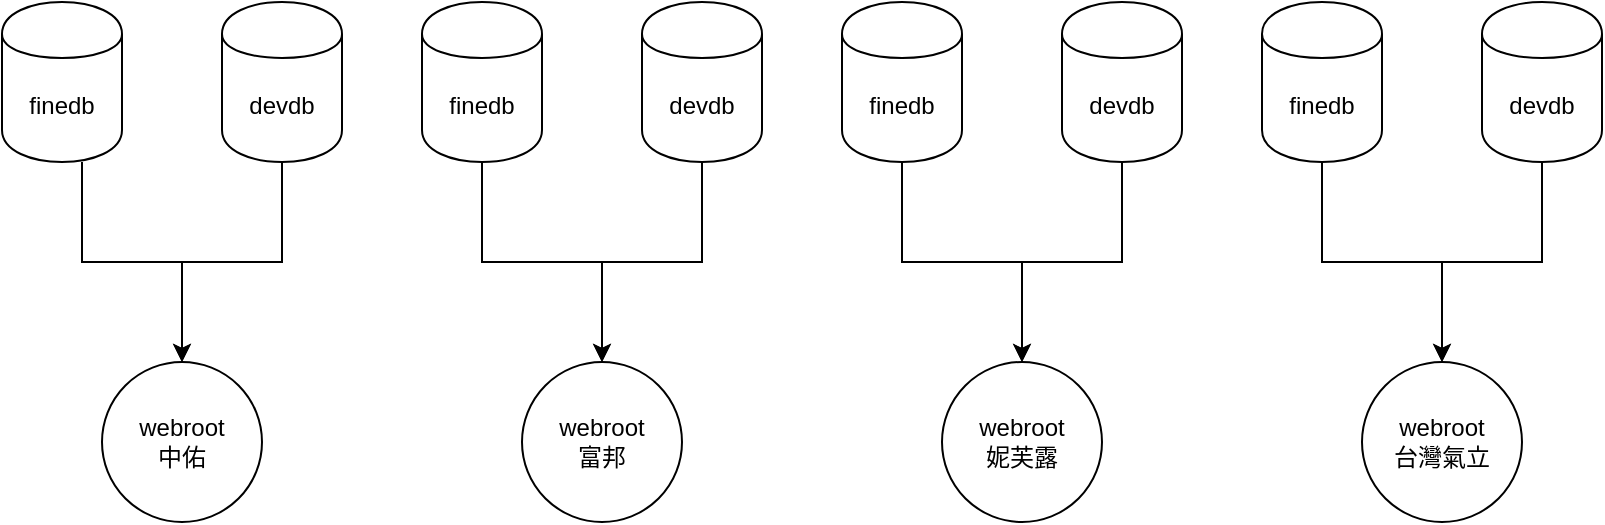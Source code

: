<mxfile version="13.3.9" type="github">
  <diagram id="UGUxTFOxC3-vPUQ_dhhy" name="Page-1">
    <mxGraphModel dx="2377" dy="836" grid="1" gridSize="10" guides="1" tooltips="1" connect="1" arrows="1" fold="1" page="1" pageScale="1" pageWidth="827" pageHeight="1169" math="0" shadow="0" extFonts="Noto Sans^https://fonts.googleapis.com/css?family=Noto+Sans|Noto Sans CJK^https://fonts.googleapis.com/css?family=Noto+Sans+CJK|Noto Sans TC^https://fonts.googleapis.com/css?family=Noto+Sans+TC">
      <root>
        <mxCell id="0" />
        <mxCell id="1" parent="0" />
        <mxCell id="enKZw2bad4Le0Jf5cK5T-2" value="webroot&lt;br&gt;中佑" style="ellipse;whiteSpace=wrap;html=1;aspect=fixed;" vertex="1" parent="1">
          <mxGeometry x="-230" y="300" width="80" height="80" as="geometry" />
        </mxCell>
        <mxCell id="enKZw2bad4Le0Jf5cK5T-3" value="webroot&lt;br&gt;富邦" style="ellipse;whiteSpace=wrap;html=1;aspect=fixed;" vertex="1" parent="1">
          <mxGeometry x="-20" y="300" width="80" height="80" as="geometry" />
        </mxCell>
        <mxCell id="enKZw2bad4Le0Jf5cK5T-23" style="edgeStyle=orthogonalEdgeStyle;rounded=0;orthogonalLoop=1;jettySize=auto;html=1;" edge="1" parent="1" source="enKZw2bad4Le0Jf5cK5T-6">
          <mxGeometry relative="1" as="geometry">
            <mxPoint x="-190" y="300" as="targetPoint" />
            <Array as="points">
              <mxPoint x="-240" y="250" />
              <mxPoint x="-190" y="250" />
            </Array>
          </mxGeometry>
        </mxCell>
        <mxCell id="enKZw2bad4Le0Jf5cK5T-6" value="finedb" style="shape=cylinder;whiteSpace=wrap;html=1;boundedLbl=1;backgroundOutline=1;" vertex="1" parent="1">
          <mxGeometry x="-280" y="120" width="60" height="80" as="geometry" />
        </mxCell>
        <mxCell id="enKZw2bad4Le0Jf5cK5T-13" style="edgeStyle=orthogonalEdgeStyle;rounded=0;orthogonalLoop=1;jettySize=auto;html=1;entryX=0.5;entryY=0;entryDx=0;entryDy=0;" edge="1" parent="1" source="enKZw2bad4Le0Jf5cK5T-7" target="enKZw2bad4Le0Jf5cK5T-3">
          <mxGeometry relative="1" as="geometry">
            <Array as="points">
              <mxPoint x="-40" y="250" />
              <mxPoint x="20" y="250" />
            </Array>
          </mxGeometry>
        </mxCell>
        <mxCell id="enKZw2bad4Le0Jf5cK5T-7" value="finedb" style="shape=cylinder;whiteSpace=wrap;html=1;boundedLbl=1;backgroundOutline=1;" vertex="1" parent="1">
          <mxGeometry x="-70" y="120" width="60" height="80" as="geometry" />
        </mxCell>
        <mxCell id="enKZw2bad4Le0Jf5cK5T-24" style="edgeStyle=orthogonalEdgeStyle;rounded=0;orthogonalLoop=1;jettySize=auto;html=1;entryX=0.5;entryY=0;entryDx=0;entryDy=0;" edge="1" parent="1" source="enKZw2bad4Le0Jf5cK5T-16" target="enKZw2bad4Le0Jf5cK5T-2">
          <mxGeometry relative="1" as="geometry" />
        </mxCell>
        <mxCell id="enKZw2bad4Le0Jf5cK5T-16" value="devdb" style="shape=cylinder;whiteSpace=wrap;html=1;boundedLbl=1;backgroundOutline=1;" vertex="1" parent="1">
          <mxGeometry x="-170" y="120" width="60" height="80" as="geometry" />
        </mxCell>
        <mxCell id="enKZw2bad4Le0Jf5cK5T-19" style="edgeStyle=orthogonalEdgeStyle;rounded=0;orthogonalLoop=1;jettySize=auto;html=1;entryX=0.5;entryY=0;entryDx=0;entryDy=0;" edge="1" parent="1" source="enKZw2bad4Le0Jf5cK5T-18" target="enKZw2bad4Le0Jf5cK5T-3">
          <mxGeometry relative="1" as="geometry">
            <Array as="points">
              <mxPoint x="70" y="250" />
              <mxPoint x="20" y="250" />
            </Array>
          </mxGeometry>
        </mxCell>
        <mxCell id="enKZw2bad4Le0Jf5cK5T-18" value="devdb" style="shape=cylinder;whiteSpace=wrap;html=1;boundedLbl=1;backgroundOutline=1;" vertex="1" parent="1">
          <mxGeometry x="40" y="120" width="60" height="80" as="geometry" />
        </mxCell>
        <mxCell id="enKZw2bad4Le0Jf5cK5T-25" value="webroot&lt;br&gt;妮芙露" style="ellipse;whiteSpace=wrap;html=1;aspect=fixed;" vertex="1" parent="1">
          <mxGeometry x="190" y="300" width="80" height="80" as="geometry" />
        </mxCell>
        <mxCell id="enKZw2bad4Le0Jf5cK5T-26" style="edgeStyle=orthogonalEdgeStyle;rounded=0;orthogonalLoop=1;jettySize=auto;html=1;entryX=0.5;entryY=0;entryDx=0;entryDy=0;" edge="1" parent="1" source="enKZw2bad4Le0Jf5cK5T-27" target="enKZw2bad4Le0Jf5cK5T-25">
          <mxGeometry relative="1" as="geometry">
            <Array as="points">
              <mxPoint x="170" y="250" />
              <mxPoint x="230" y="250" />
            </Array>
          </mxGeometry>
        </mxCell>
        <mxCell id="enKZw2bad4Le0Jf5cK5T-27" value="finedb" style="shape=cylinder;whiteSpace=wrap;html=1;boundedLbl=1;backgroundOutline=1;" vertex="1" parent="1">
          <mxGeometry x="140" y="120" width="60" height="80" as="geometry" />
        </mxCell>
        <mxCell id="enKZw2bad4Le0Jf5cK5T-28" style="edgeStyle=orthogonalEdgeStyle;rounded=0;orthogonalLoop=1;jettySize=auto;html=1;entryX=0.5;entryY=0;entryDx=0;entryDy=0;" edge="1" parent="1" source="enKZw2bad4Le0Jf5cK5T-29" target="enKZw2bad4Le0Jf5cK5T-25">
          <mxGeometry relative="1" as="geometry">
            <Array as="points">
              <mxPoint x="280" y="250" />
              <mxPoint x="230" y="250" />
            </Array>
          </mxGeometry>
        </mxCell>
        <mxCell id="enKZw2bad4Le0Jf5cK5T-29" value="devdb" style="shape=cylinder;whiteSpace=wrap;html=1;boundedLbl=1;backgroundOutline=1;" vertex="1" parent="1">
          <mxGeometry x="250" y="120" width="60" height="80" as="geometry" />
        </mxCell>
        <mxCell id="enKZw2bad4Le0Jf5cK5T-30" value="webroot&lt;br&gt;台灣氣立" style="ellipse;whiteSpace=wrap;html=1;aspect=fixed;" vertex="1" parent="1">
          <mxGeometry x="400" y="300" width="80" height="80" as="geometry" />
        </mxCell>
        <mxCell id="enKZw2bad4Le0Jf5cK5T-31" style="edgeStyle=orthogonalEdgeStyle;rounded=0;orthogonalLoop=1;jettySize=auto;html=1;entryX=0.5;entryY=0;entryDx=0;entryDy=0;" edge="1" source="enKZw2bad4Le0Jf5cK5T-32" target="enKZw2bad4Le0Jf5cK5T-30" parent="1">
          <mxGeometry relative="1" as="geometry">
            <Array as="points">
              <mxPoint x="380" y="250" />
              <mxPoint x="440" y="250" />
            </Array>
          </mxGeometry>
        </mxCell>
        <mxCell id="enKZw2bad4Le0Jf5cK5T-32" value="finedb" style="shape=cylinder;whiteSpace=wrap;html=1;boundedLbl=1;backgroundOutline=1;" vertex="1" parent="1">
          <mxGeometry x="350" y="120" width="60" height="80" as="geometry" />
        </mxCell>
        <mxCell id="enKZw2bad4Le0Jf5cK5T-33" style="edgeStyle=orthogonalEdgeStyle;rounded=0;orthogonalLoop=1;jettySize=auto;html=1;entryX=0.5;entryY=0;entryDx=0;entryDy=0;" edge="1" source="enKZw2bad4Le0Jf5cK5T-34" target="enKZw2bad4Le0Jf5cK5T-30" parent="1">
          <mxGeometry relative="1" as="geometry">
            <Array as="points">
              <mxPoint x="490" y="250" />
              <mxPoint x="440" y="250" />
            </Array>
          </mxGeometry>
        </mxCell>
        <mxCell id="enKZw2bad4Le0Jf5cK5T-34" value="devdb" style="shape=cylinder;whiteSpace=wrap;html=1;boundedLbl=1;backgroundOutline=1;" vertex="1" parent="1">
          <mxGeometry x="460" y="120" width="60" height="80" as="geometry" />
        </mxCell>
      </root>
    </mxGraphModel>
  </diagram>
</mxfile>
